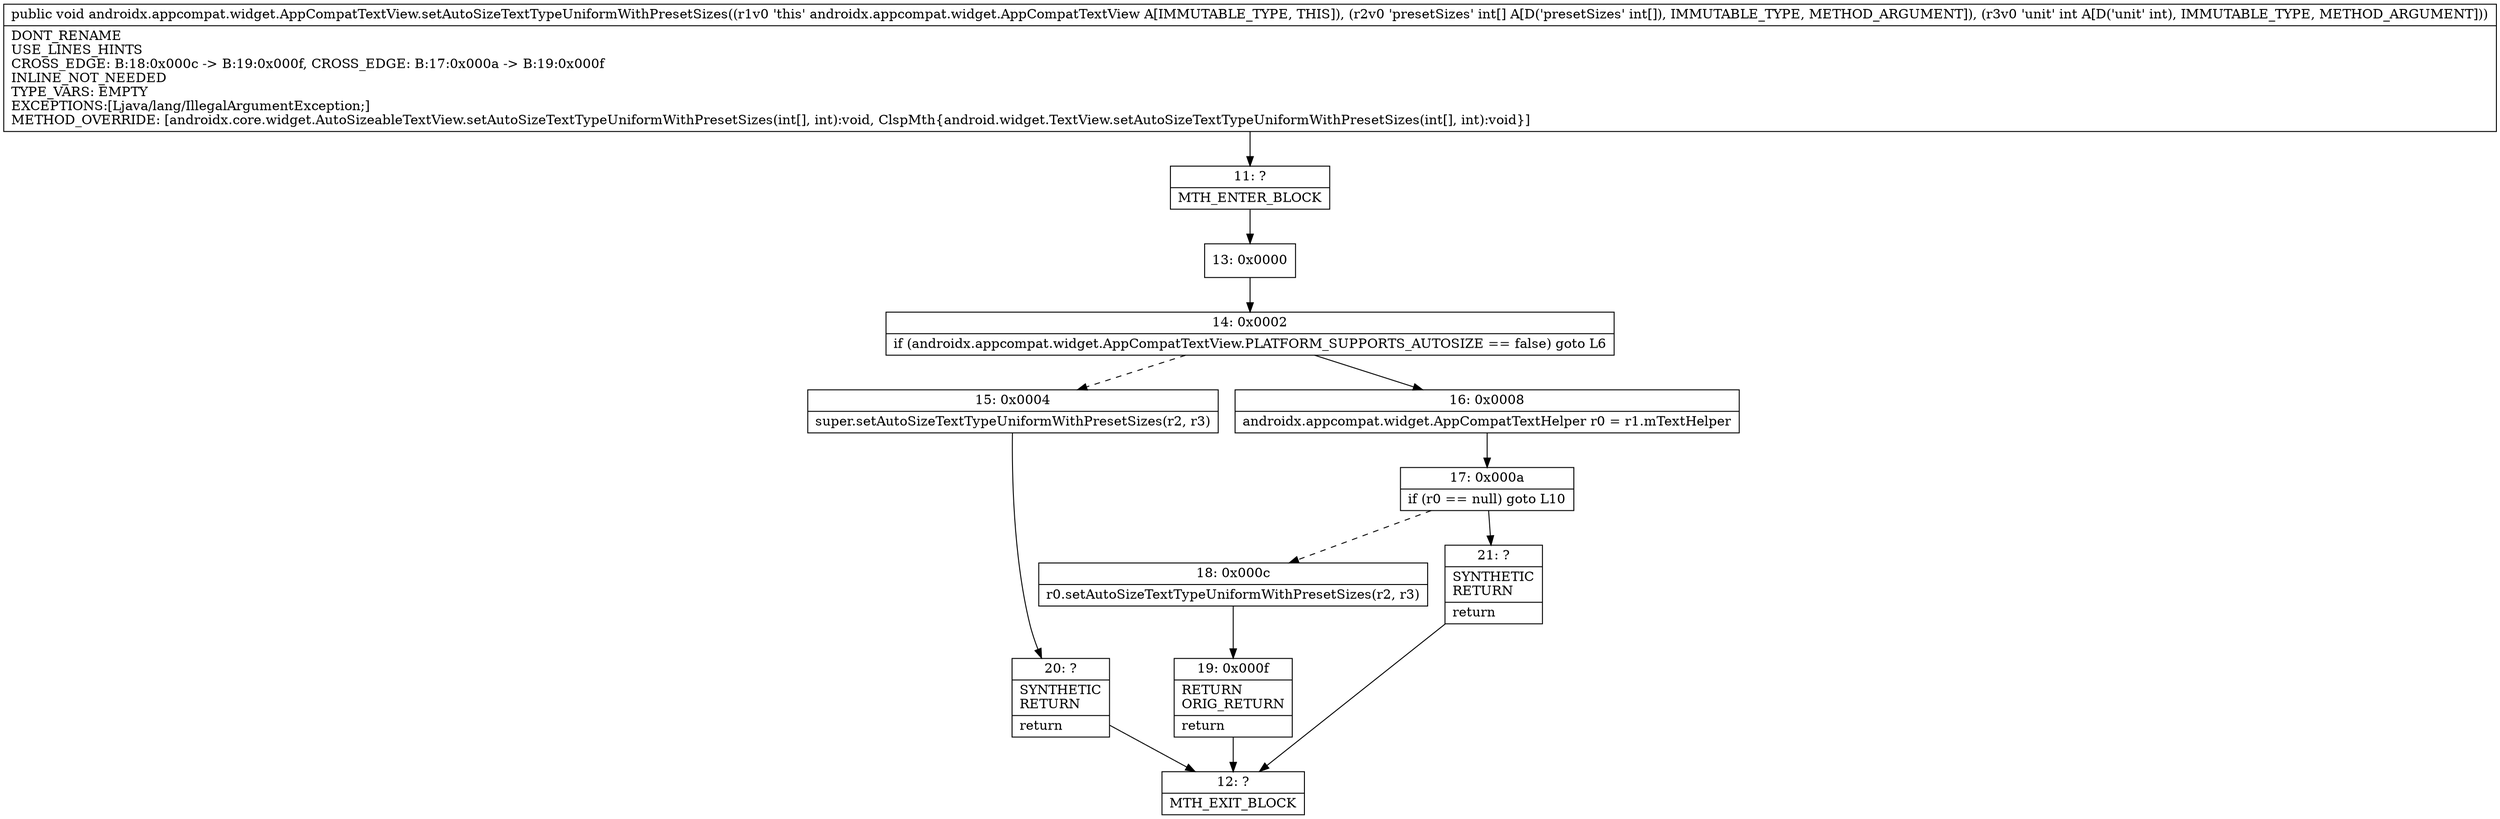 digraph "CFG forandroidx.appcompat.widget.AppCompatTextView.setAutoSizeTextTypeUniformWithPresetSizes([II)V" {
Node_11 [shape=record,label="{11\:\ ?|MTH_ENTER_BLOCK\l}"];
Node_13 [shape=record,label="{13\:\ 0x0000}"];
Node_14 [shape=record,label="{14\:\ 0x0002|if (androidx.appcompat.widget.AppCompatTextView.PLATFORM_SUPPORTS_AUTOSIZE == false) goto L6\l}"];
Node_15 [shape=record,label="{15\:\ 0x0004|super.setAutoSizeTextTypeUniformWithPresetSizes(r2, r3)\l}"];
Node_20 [shape=record,label="{20\:\ ?|SYNTHETIC\lRETURN\l|return\l}"];
Node_12 [shape=record,label="{12\:\ ?|MTH_EXIT_BLOCK\l}"];
Node_16 [shape=record,label="{16\:\ 0x0008|androidx.appcompat.widget.AppCompatTextHelper r0 = r1.mTextHelper\l}"];
Node_17 [shape=record,label="{17\:\ 0x000a|if (r0 == null) goto L10\l}"];
Node_18 [shape=record,label="{18\:\ 0x000c|r0.setAutoSizeTextTypeUniformWithPresetSizes(r2, r3)\l}"];
Node_19 [shape=record,label="{19\:\ 0x000f|RETURN\lORIG_RETURN\l|return\l}"];
Node_21 [shape=record,label="{21\:\ ?|SYNTHETIC\lRETURN\l|return\l}"];
MethodNode[shape=record,label="{public void androidx.appcompat.widget.AppCompatTextView.setAutoSizeTextTypeUniformWithPresetSizes((r1v0 'this' androidx.appcompat.widget.AppCompatTextView A[IMMUTABLE_TYPE, THIS]), (r2v0 'presetSizes' int[] A[D('presetSizes' int[]), IMMUTABLE_TYPE, METHOD_ARGUMENT]), (r3v0 'unit' int A[D('unit' int), IMMUTABLE_TYPE, METHOD_ARGUMENT]))  | DONT_RENAME\lUSE_LINES_HINTS\lCROSS_EDGE: B:18:0x000c \-\> B:19:0x000f, CROSS_EDGE: B:17:0x000a \-\> B:19:0x000f\lINLINE_NOT_NEEDED\lTYPE_VARS: EMPTY\lEXCEPTIONS:[Ljava\/lang\/IllegalArgumentException;]\lMETHOD_OVERRIDE: [androidx.core.widget.AutoSizeableTextView.setAutoSizeTextTypeUniformWithPresetSizes(int[], int):void, ClspMth\{android.widget.TextView.setAutoSizeTextTypeUniformWithPresetSizes(int[], int):void\}]\l}"];
MethodNode -> Node_11;Node_11 -> Node_13;
Node_13 -> Node_14;
Node_14 -> Node_15[style=dashed];
Node_14 -> Node_16;
Node_15 -> Node_20;
Node_20 -> Node_12;
Node_16 -> Node_17;
Node_17 -> Node_18[style=dashed];
Node_17 -> Node_21;
Node_18 -> Node_19;
Node_19 -> Node_12;
Node_21 -> Node_12;
}

